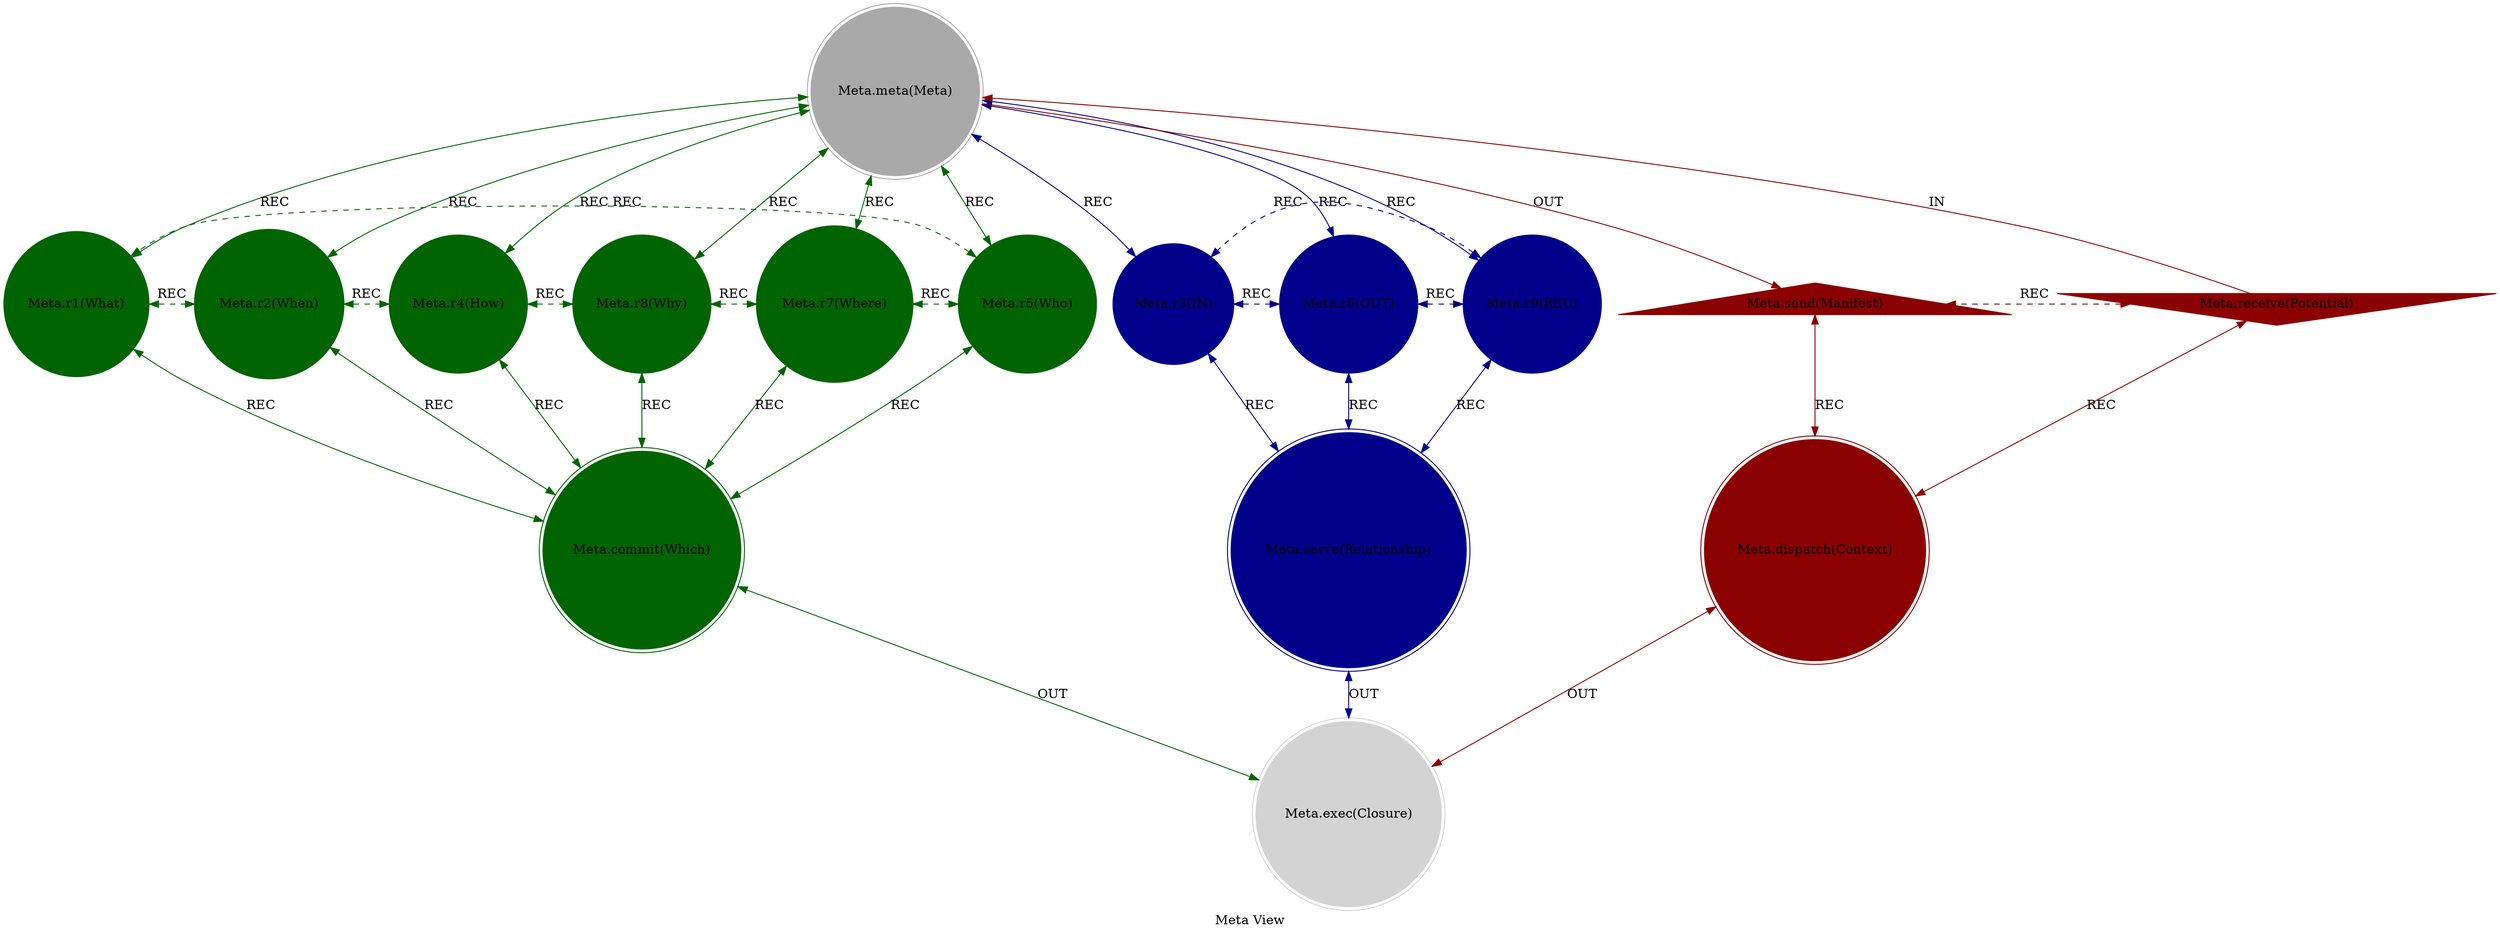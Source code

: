 strict digraph MetaView {
    style = filled;
    color = lightgray;
    node [shape = circle; style = filled; color = lightgreen;];
    edge [color = darkgray;];
    label = "Meta View";
    comment = "The pattern that defines patterns. The Sparklet of Sparklets. It governs the fundamental questions (6W+1H) and the relationships (IN, OUT, REC) that constitute any event, process, or meaning.";
    
    spark_0_meta_t [label = "Meta.meta(Meta)";comment = "Abstract: The concept of concept itself. The primordial pattern of abstraction.";shape = doublecircle;color = darkgray;];
    spark_1_meta_t [label = "Meta.r1(What)";comment = "Initiation: The question of essence and substance. Defines the object of action.";color = darkgreen;];
    spark_2_meta_t [label = "Meta.r2(When)";comment = "Response: The question of time and sequence. Defines the temporal context.";color = darkgreen;];
    spark_4_meta_t [label = "Meta.r4(How)";comment = "Integration: The question of method and process. Defines the transformation.";color = darkgreen;];
    spark_8_meta_t [label = "Meta.r8(Why)";comment = "Reflection: The question of cause and purpose. Defines the intent and reason.";color = darkgreen;];
    spark_7_meta_t [label = "Meta.r7(Where)";comment = "Consolidation: The question of place and domain. Defines the spatial context.";color = darkgreen;];
    spark_5_meta_t [label = "Meta.r5(Who)";comment = "Propagation: The question of agency and identity. Defines the actor and recipient.";color = darkgreen;];
    spark_3_meta_t [label = "Meta.r3(IN)";comment = "Thesis: The fundamental principle of Potential and Reception. The beginning.";color = darkblue;];
    spark_6_meta_t [label = "Meta.r6(OUT)";comment = "Antithesis: The fundamental principle of Manifestation and Emission. The end.";color = darkblue;];
    spark_9_meta_t [label = "Meta.r9(REC)";comment = "Synthesis: The fundamental principle of Relationship and Recursion. The cycle that binds IN to OUT.";color = darkblue;];
    spark_a_meta_t [label = "Meta.receive(Potential)";comment = "Potential: The undifferentiated source of all possible patterns and questions.";shape = invtriangle;color = darkred;];
    spark_b_meta_t [label = "Meta.send(Manifest)";comment = "Manifest: The emission of a fully resolved and defined pattern, ready for execution.";shape = triangle;color = darkred;];
    spark_c_meta_t [label = "Meta.dispatch(Context)";comment = "Why-Who: Determines the contextual framework for processing the potential.";shape = doublecircle;color = darkred;];
    spark_d_meta_t [label = "Meta.commit(Which)";comment = "What-How: The act of selection and commitment. Resolves 'Which specific answer to the 6W questions?'";shape = doublecircle;color = darkgreen;];
    spark_e_meta_t [label = "Meta.serve(Relationship)";comment = "When-Where: Serves the web of Relationships between all concepts (IN/OUT, the 6Ws).";shape = doublecircle;color = darkblue;];
    spark_f_meta_t [label = "Meta.exec(Closure)";comment = "Which-Closure: The final binding of a pattern into a manifest, executable unit of reality.";shape = doublecircle;color = lightgray;];
    
    spark_a_meta_t -> spark_0_meta_t [label = "IN"; comment = "todo"; color = darkred; constraint = false;];
    spark_0_meta_t -> spark_b_meta_t [label = "OUT"; comment = "todo"; color = darkred;];
    spark_0_meta_t -> spark_3_meta_t [label = "REC"; comment = "todo"; color = darkblue; dir = both;];
    spark_0_meta_t -> spark_6_meta_t [label = "REC"; comment = "todo"; color = darkblue; dir = both;];
    spark_0_meta_t -> spark_9_meta_t [label = "REC"; comment = "todo"; color = darkblue; dir = both;];
    spark_0_meta_t -> spark_1_meta_t [label = "REC"; comment = "todo"; color = darkgreen; dir = both;];
    spark_0_meta_t -> spark_2_meta_t [label = "REC"; comment = "todo"; color = darkgreen; dir = both;];
    spark_0_meta_t -> spark_4_meta_t [label = "REC"; comment = "todo"; color = darkgreen; dir = both;];
    spark_0_meta_t -> spark_8_meta_t [label = "REC"; comment = "todo"; color = darkgreen; dir = both;];
    spark_0_meta_t -> spark_7_meta_t [label = "REC"; comment = "todo"; color = darkgreen; dir = both;];
    spark_0_meta_t -> spark_5_meta_t [label = "REC"; comment = "todo"; color = darkgreen; dir = both;];
    
    spark_a_meta_t -> spark_c_meta_t [label = "REC"; comment = "todo"; color = darkred; dir = both;];
    spark_b_meta_t -> spark_c_meta_t [label = "REC"; comment = "todo"; color = darkred; dir = both;];
    spark_1_meta_t -> spark_d_meta_t [label = "REC"; comment = "todo"; color = darkgreen; dir = both;];
    spark_2_meta_t -> spark_d_meta_t [label = "REC"; comment = "todo"; color = darkgreen; dir = both;];
    spark_4_meta_t -> spark_d_meta_t [label = "REC"; comment = "todo"; color = darkgreen; dir = both;];
    spark_8_meta_t -> spark_d_meta_t [label = "REC"; comment = "todo"; color = darkgreen; dir = both;];
    spark_7_meta_t -> spark_d_meta_t [label = "REC"; comment = "todo"; color = darkgreen; dir = both;];
    spark_5_meta_t -> spark_d_meta_t [label = "REC"; comment = "todo"; color = darkgreen; dir = both;];
    spark_3_meta_t -> spark_e_meta_t [label = "REC"; comment = "todo"; color = darkblue; dir = both;];
    spark_6_meta_t -> spark_e_meta_t [label = "REC"; comment = "todo"; color = darkblue; dir = both;];
    spark_9_meta_t -> spark_e_meta_t [label = "REC"; comment = "todo"; color = darkblue; dir = both;];
    
    spark_1_meta_t -> spark_2_meta_t [label = "REC"; comment = "todo"; color = darkgreen; dir = both; style = dashed; constraint = false;];
    spark_2_meta_t -> spark_4_meta_t [label = "REC"; comment = "todo"; color = darkgreen; dir = both; style = dashed; constraint = false;];
    spark_4_meta_t -> spark_8_meta_t [label = "REC"; comment = "todo"; color = darkgreen; dir = both; style = dashed; constraint = false;];
    spark_8_meta_t -> spark_7_meta_t [label = "REC"; comment = "todo"; color = darkgreen; dir = both; style = dashed; constraint = false;];
    spark_7_meta_t -> spark_5_meta_t [label = "REC"; comment = "todo"; color = darkgreen; dir = both; style = dashed; constraint = false;];
    spark_5_meta_t -> spark_1_meta_t [label = "REC"; comment = "todo"; color = darkgreen; dir = both; style = dashed; constraint = false;];
    spark_3_meta_t -> spark_6_meta_t [label = "REC"; comment = "todo"; color = darkblue; dir = both; style = dashed; constraint = false;];
    spark_6_meta_t -> spark_9_meta_t [label = "REC"; comment = "todo"; color = darkblue; dir = both; style = dashed; constraint = false;];
    spark_9_meta_t -> spark_3_meta_t [label = "REC"; comment = "todo"; color = darkblue; dir = both; style = dashed; constraint = false;];
    spark_a_meta_t -> spark_b_meta_t [label = "REC"; comment = "todo"; color = darkred; dir = both; style = dashed; constraint = false;];
    
    spark_c_meta_t -> spark_f_meta_t [label = "OUT"; comment = "todo"; color = darkred; dir = both;];
    spark_d_meta_t -> spark_f_meta_t [label = "OUT"; comment = "todo"; color = darkgreen; dir = both;];
    spark_e_meta_t -> spark_f_meta_t [label = "OUT"; comment = "todo"; color = darkblue; dir = both;];
}